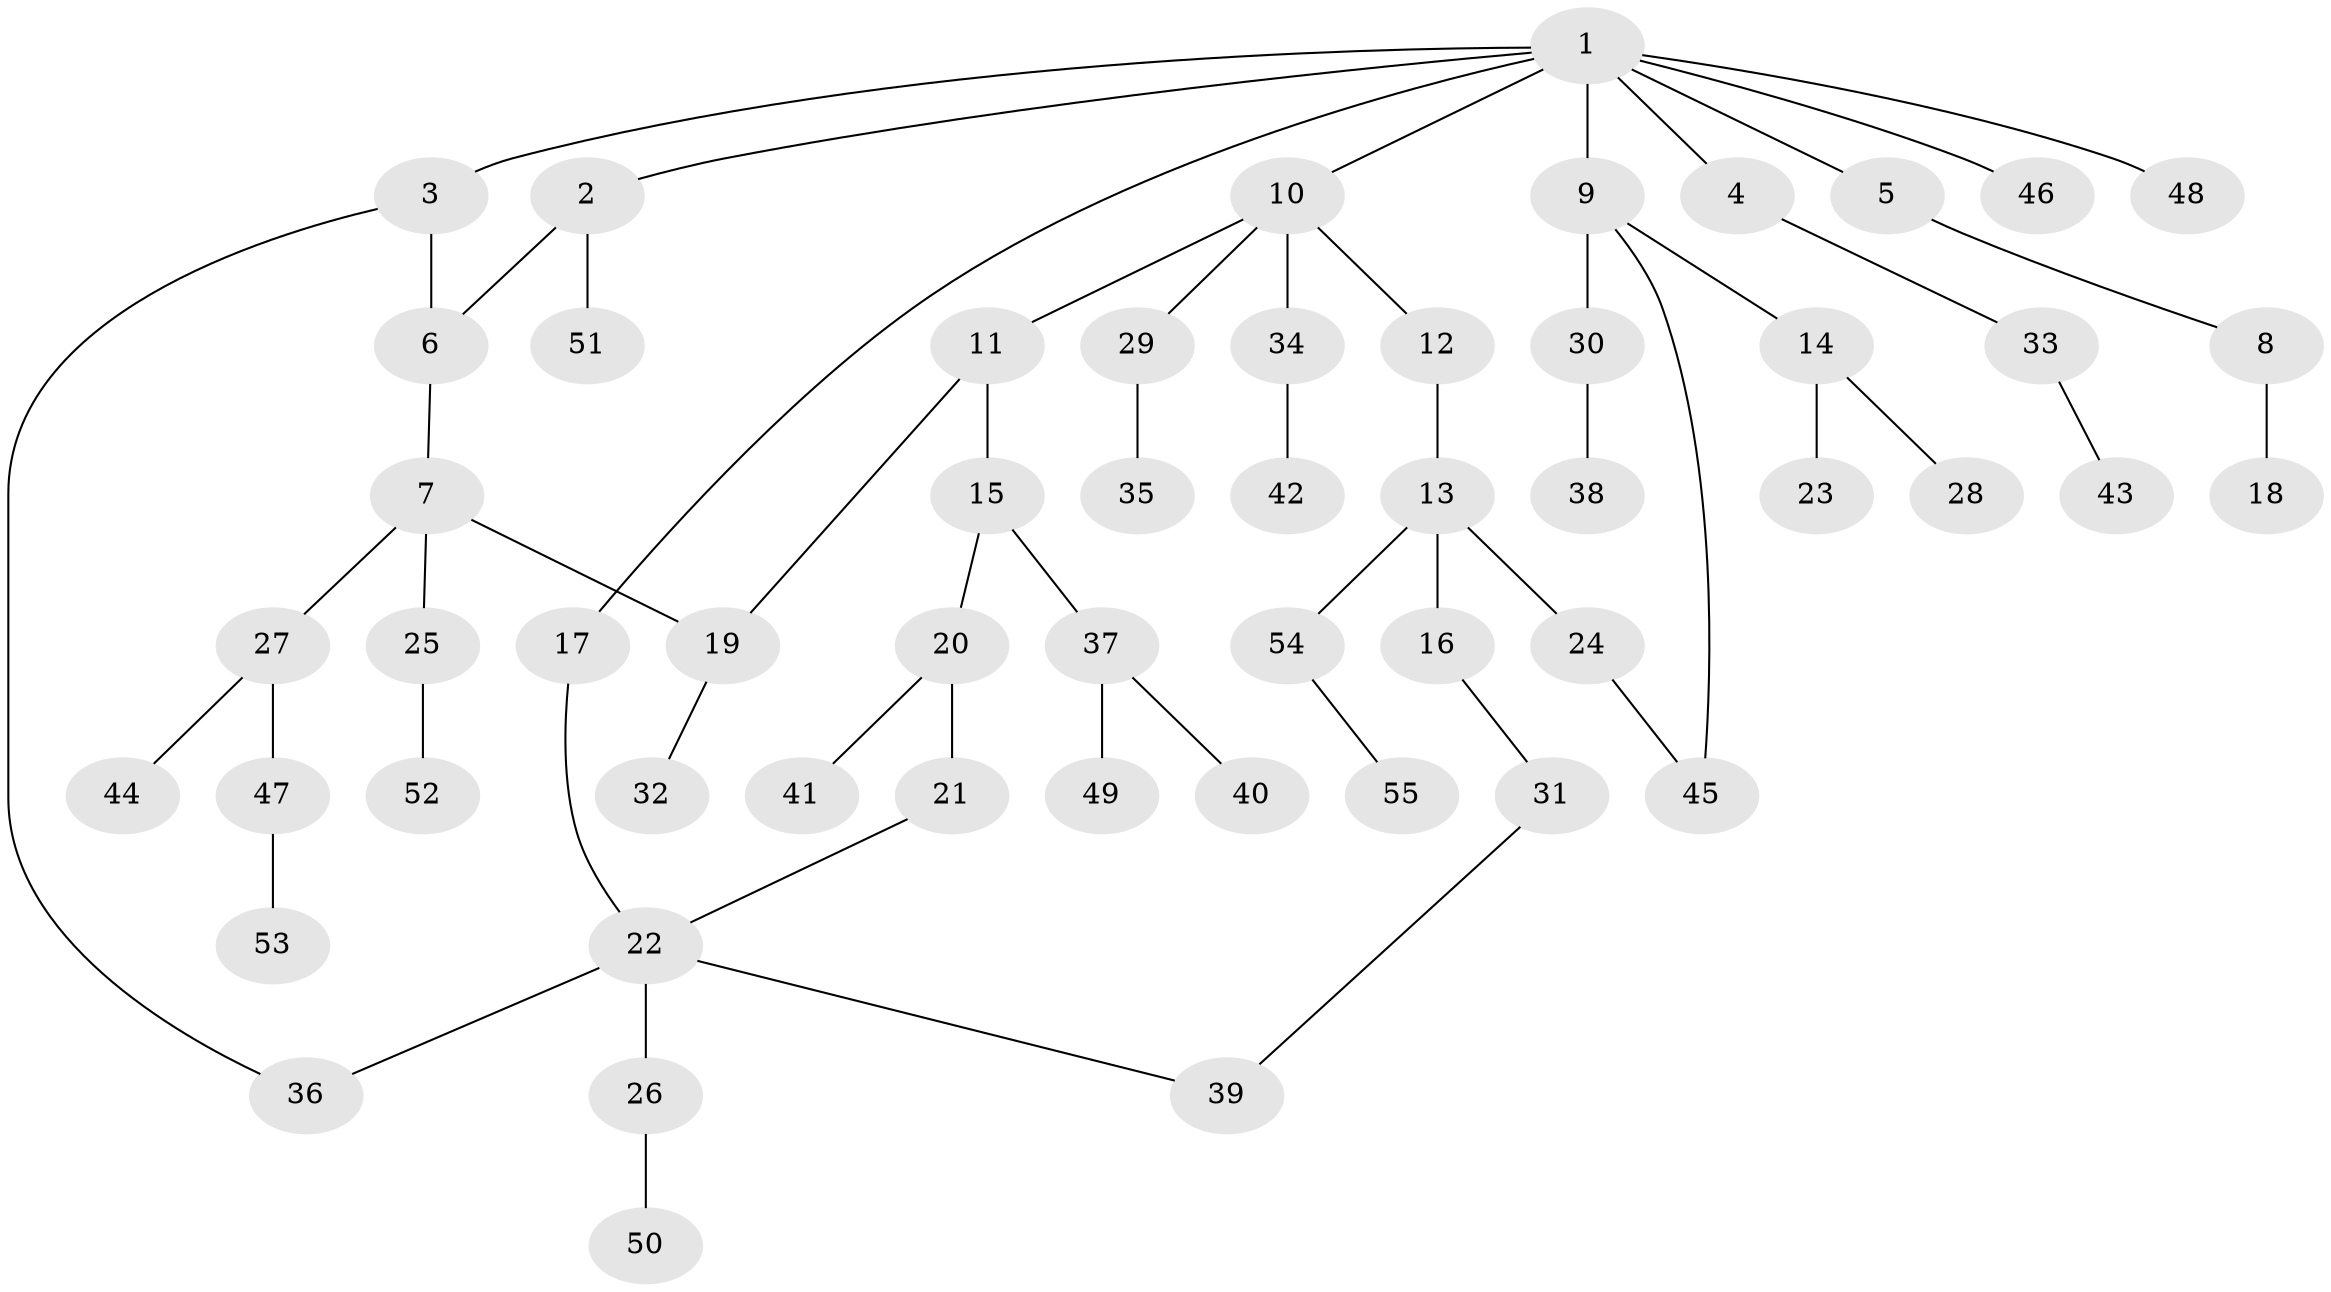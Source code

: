 // original degree distribution, {10: 0.009345794392523364, 3: 0.14953271028037382, 4: 0.07476635514018691, 5: 0.028037383177570093, 6: 0.009345794392523364, 2: 0.32710280373831774, 1: 0.40186915887850466}
// Generated by graph-tools (version 1.1) at 2025/34/03/09/25 02:34:28]
// undirected, 55 vertices, 60 edges
graph export_dot {
graph [start="1"]
  node [color=gray90,style=filled];
  1;
  2;
  3;
  4;
  5;
  6;
  7;
  8;
  9;
  10;
  11;
  12;
  13;
  14;
  15;
  16;
  17;
  18;
  19;
  20;
  21;
  22;
  23;
  24;
  25;
  26;
  27;
  28;
  29;
  30;
  31;
  32;
  33;
  34;
  35;
  36;
  37;
  38;
  39;
  40;
  41;
  42;
  43;
  44;
  45;
  46;
  47;
  48;
  49;
  50;
  51;
  52;
  53;
  54;
  55;
  1 -- 2 [weight=1.0];
  1 -- 3 [weight=1.0];
  1 -- 4 [weight=1.0];
  1 -- 5 [weight=1.0];
  1 -- 9 [weight=1.0];
  1 -- 10 [weight=1.0];
  1 -- 17 [weight=1.0];
  1 -- 46 [weight=1.0];
  1 -- 48 [weight=1.0];
  2 -- 6 [weight=1.0];
  2 -- 51 [weight=1.0];
  3 -- 6 [weight=1.0];
  3 -- 36 [weight=1.0];
  4 -- 33 [weight=1.0];
  5 -- 8 [weight=1.0];
  6 -- 7 [weight=1.0];
  7 -- 19 [weight=1.0];
  7 -- 25 [weight=1.0];
  7 -- 27 [weight=1.0];
  8 -- 18 [weight=2.0];
  9 -- 14 [weight=1.0];
  9 -- 30 [weight=1.0];
  9 -- 45 [weight=1.0];
  10 -- 11 [weight=1.0];
  10 -- 12 [weight=1.0];
  10 -- 29 [weight=1.0];
  10 -- 34 [weight=1.0];
  11 -- 15 [weight=1.0];
  11 -- 19 [weight=1.0];
  12 -- 13 [weight=1.0];
  13 -- 16 [weight=1.0];
  13 -- 24 [weight=1.0];
  13 -- 54 [weight=1.0];
  14 -- 23 [weight=2.0];
  14 -- 28 [weight=1.0];
  15 -- 20 [weight=1.0];
  15 -- 37 [weight=1.0];
  16 -- 31 [weight=2.0];
  17 -- 22 [weight=1.0];
  19 -- 32 [weight=1.0];
  20 -- 21 [weight=1.0];
  20 -- 41 [weight=1.0];
  21 -- 22 [weight=1.0];
  22 -- 26 [weight=1.0];
  22 -- 36 [weight=1.0];
  22 -- 39 [weight=1.0];
  24 -- 45 [weight=1.0];
  25 -- 52 [weight=1.0];
  26 -- 50 [weight=1.0];
  27 -- 44 [weight=1.0];
  27 -- 47 [weight=1.0];
  29 -- 35 [weight=1.0];
  30 -- 38 [weight=1.0];
  31 -- 39 [weight=1.0];
  33 -- 43 [weight=1.0];
  34 -- 42 [weight=2.0];
  37 -- 40 [weight=1.0];
  37 -- 49 [weight=1.0];
  47 -- 53 [weight=1.0];
  54 -- 55 [weight=1.0];
}
